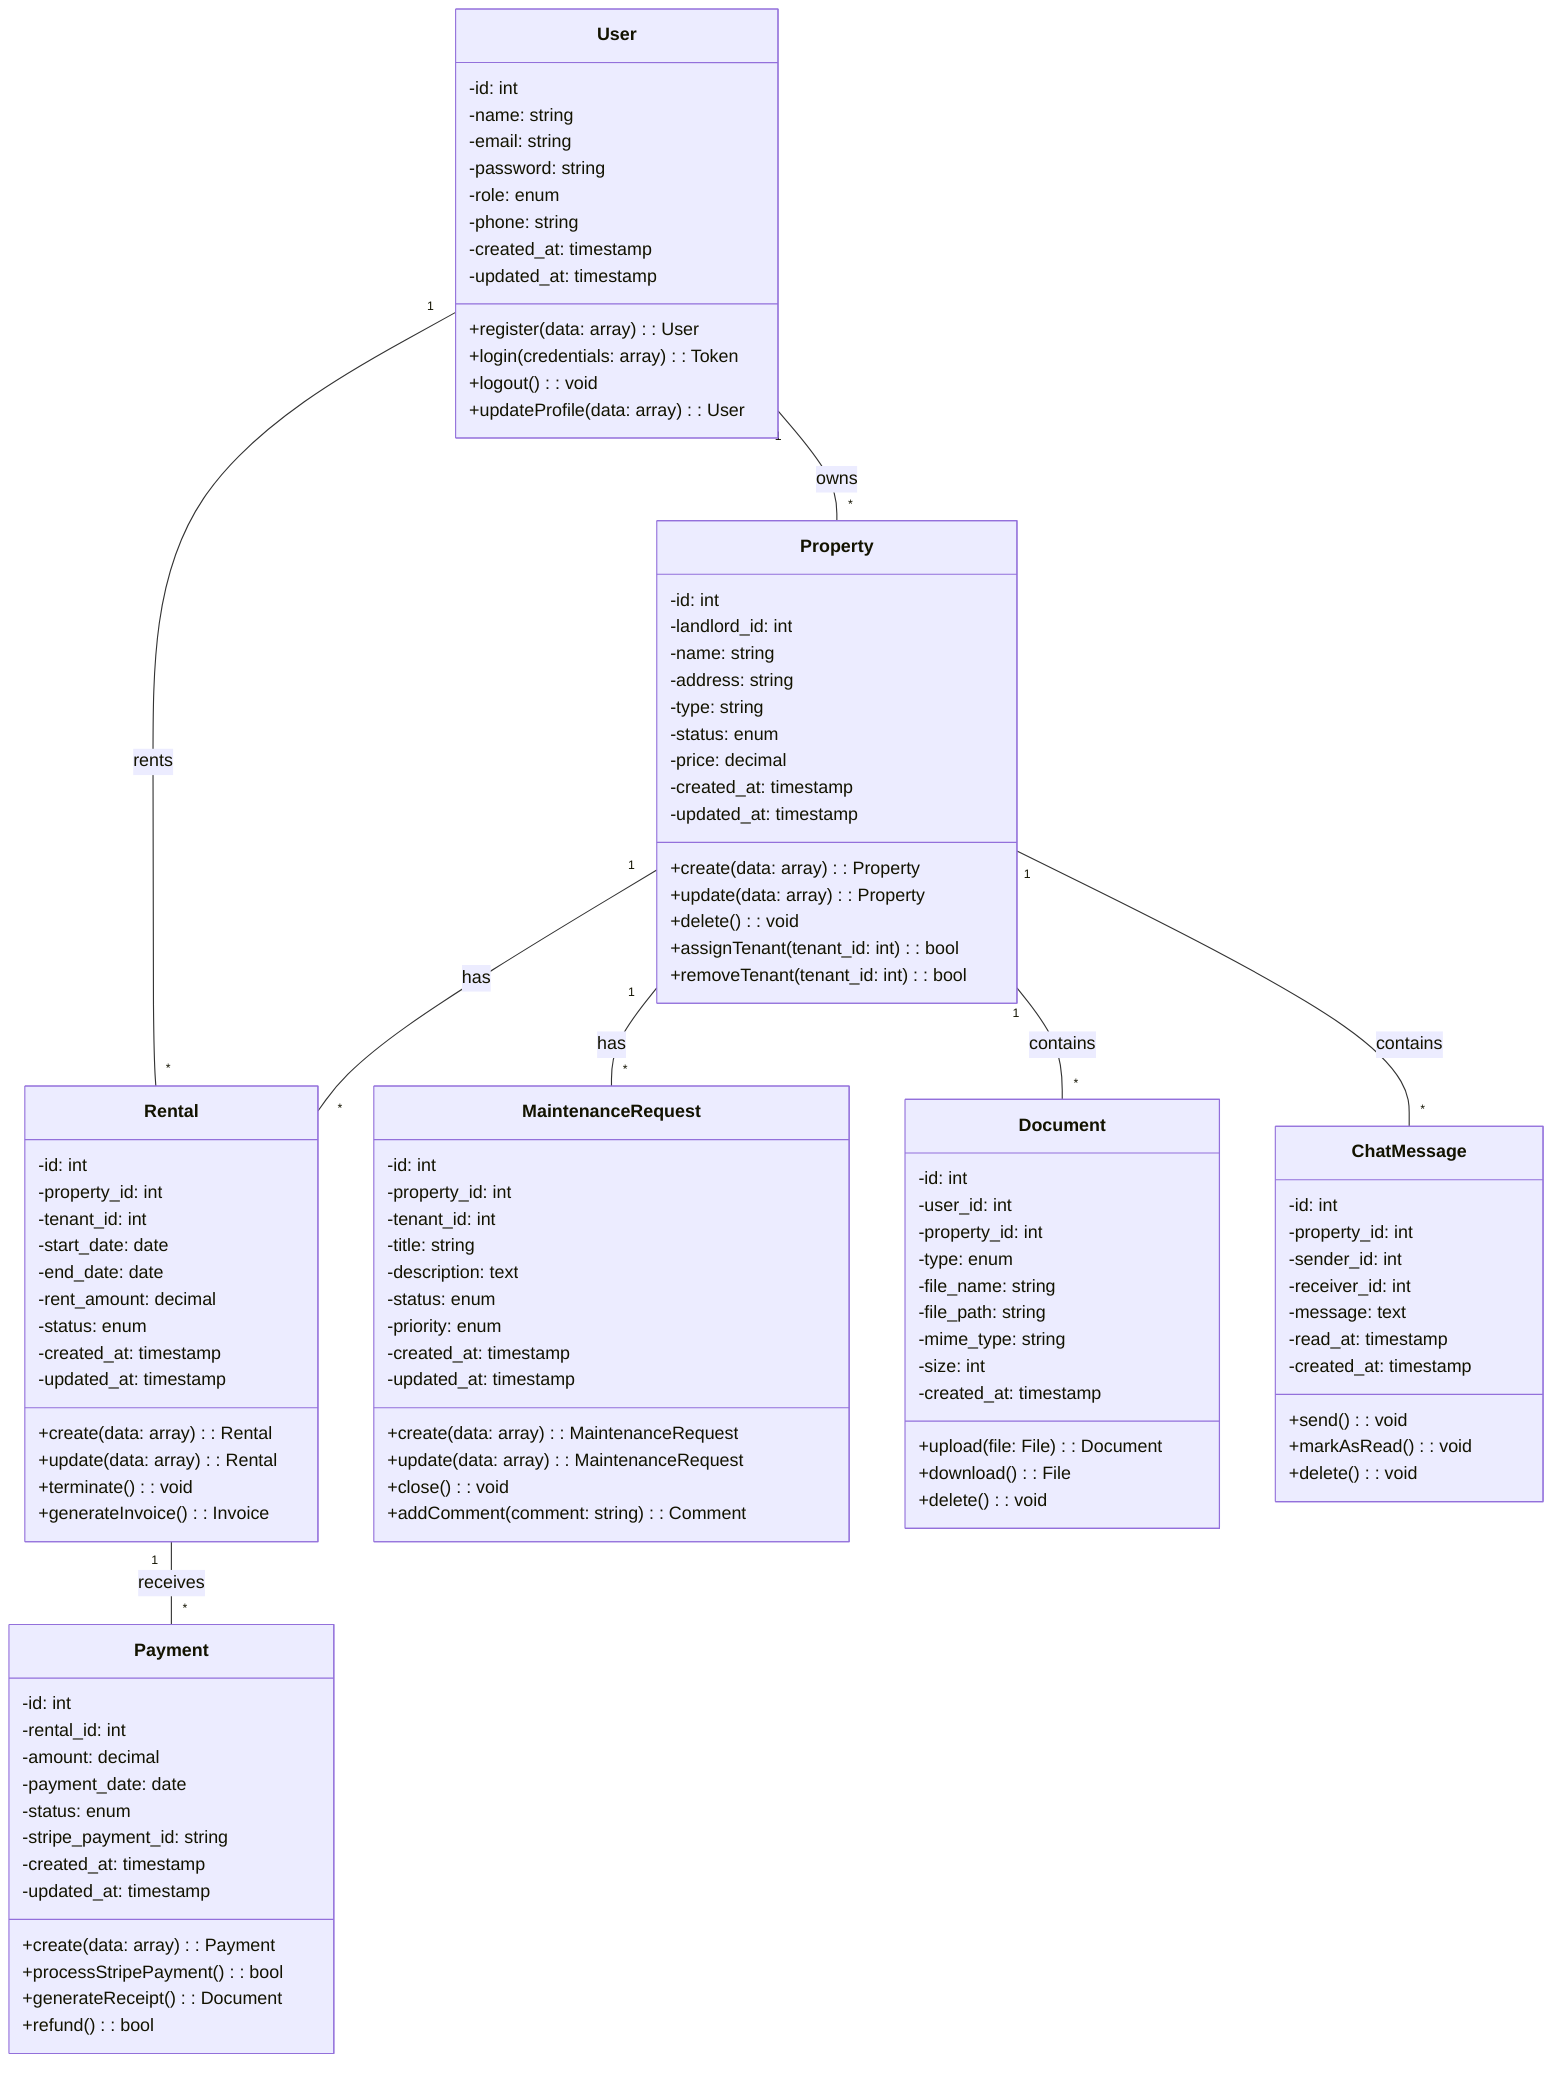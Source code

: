 classDiagram
    class User {
        -id: int
        -name: string
        -email: string
        -password: string
        -role: enum
        -phone: string
        -created_at: timestamp
        -updated_at: timestamp
        +register(data: array): User
        +login(credentials: array): Token
        +logout(): void
        +updateProfile(data: array): User
    }

    class Property {
        -id: int
        -landlord_id: int
        -name: string
        -address: string
        -type: string
        -status: enum
        -price: decimal
        -created_at: timestamp
        -updated_at: timestamp
        +create(data: array): Property
        +update(data: array): Property
        +delete(): void
        +assignTenant(tenant_id: int): bool
        +removeTenant(tenant_id: int): bool
    }

    class Rental {
        -id: int
        -property_id: int
        -tenant_id: int
        -start_date: date
        -end_date: date
        -rent_amount: decimal
        -status: enum
        -created_at: timestamp
        -updated_at: timestamp
        +create(data: array): Rental
        +update(data: array): Rental
        +terminate(): void
        +generateInvoice(): Invoice
    }

    class Payment {
        -id: int
        -rental_id: int
        -amount: decimal
        -payment_date: date
        -status: enum
        -stripe_payment_id: string
        -created_at: timestamp
        -updated_at: timestamp
        +create(data: array): Payment
        +processStripePayment(): bool
        +generateReceipt(): Document
        +refund(): bool
    }

    class MaintenanceRequest {
        -id: int
        -property_id: int
        -tenant_id: int
        -title: string
        -description: text
        -status: enum
        -priority: enum
        -created_at: timestamp
        -updated_at: timestamp
        +create(data: array): MaintenanceRequest
        +update(data: array): MaintenanceRequest
        +close(): void
        +addComment(comment: string): Comment
    }

    class Document {
        -id: int
        -user_id: int
        -property_id: int
        -type: enum
        -file_name: string
        -file_path: string
        -mime_type: string
        -size: int
        -created_at: timestamp
        +upload(file: File): Document
        +download(): File
        +delete(): void
    }

    class ChatMessage {
        -id: int
        -property_id: int
        -sender_id: int
        -receiver_id: int
        -message: text
        -read_at: timestamp
        -created_at: timestamp
        +send(): void
        +markAsRead(): void
        +delete(): void
    }

    User "1" -- "*" Property : owns
    User "1" -- "*" Rental : rents
    Property "1" -- "*" Rental : has
    Rental "1" -- "*" Payment : receives
    Property "1" -- "*" MaintenanceRequest : has
    Property "1" -- "*" Document : contains
    Property "1" -- "*" ChatMessage : contains